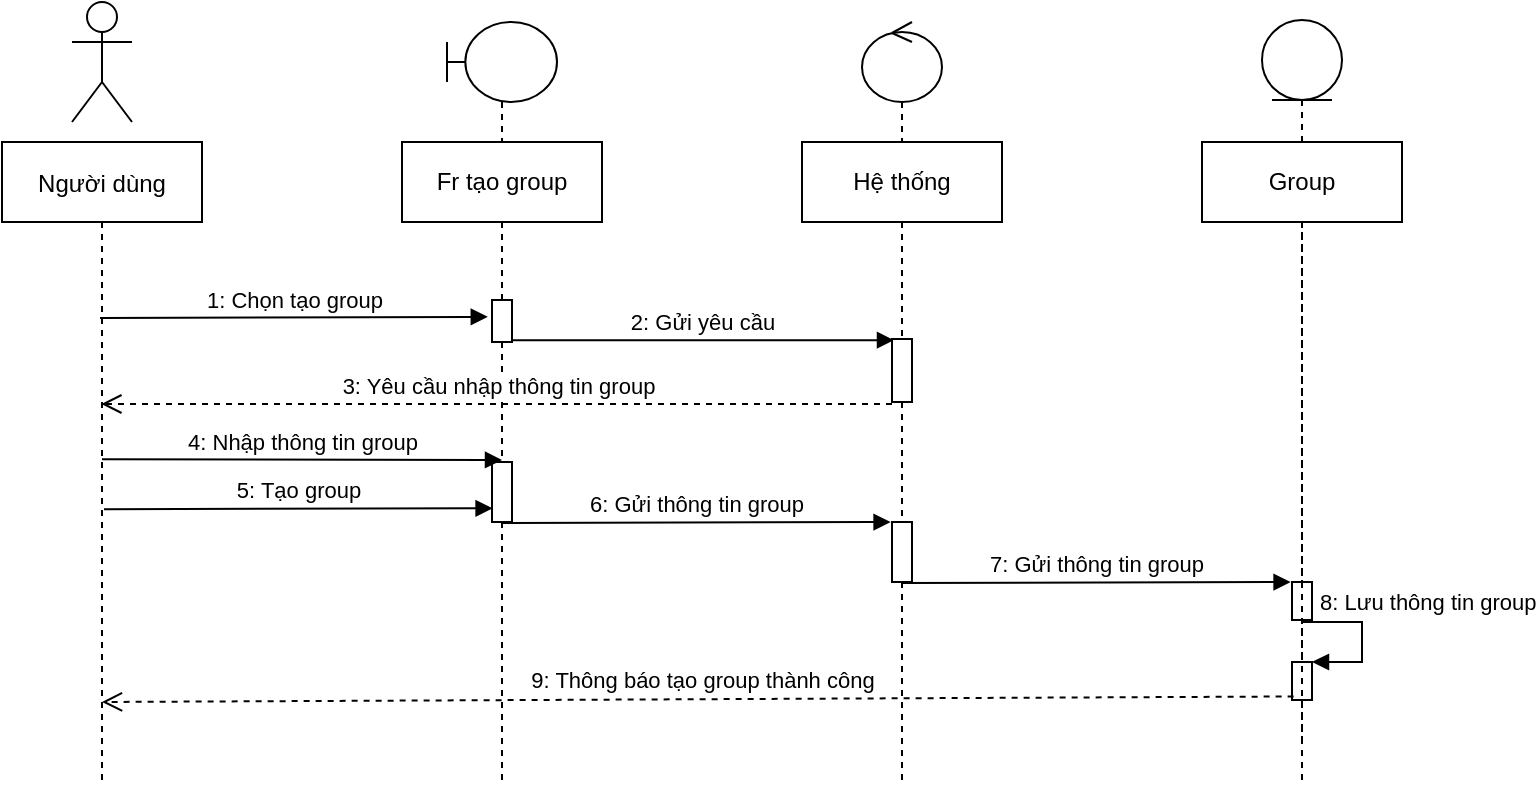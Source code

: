 <mxfile version="20.7.4" type="github">
  <diagram id="kgpKYQtTHZ0yAKxKKP6v" name="Page-1">
    <mxGraphModel dx="989" dy="534" grid="1" gridSize="10" guides="1" tooltips="1" connect="1" arrows="1" fold="1" page="1" pageScale="1" pageWidth="850" pageHeight="1100" math="0" shadow="0">
      <root>
        <mxCell id="0" />
        <mxCell id="1" parent="0" />
        <mxCell id="hhWWcO1jo0tHEgWKoWOL-1" value="Actor" style="shape=umlActor;verticalLabelPosition=bottom;verticalAlign=top;html=1;" vertex="1" parent="1">
          <mxGeometry x="95" y="120" width="30" height="60" as="geometry" />
        </mxCell>
        <mxCell id="hhWWcO1jo0tHEgWKoWOL-2" value="Người dùng" style="shape=umlLifeline;perimeter=lifelinePerimeter;container=1;collapsible=0;recursiveResize=0;rounded=0;shadow=0;strokeWidth=1;" vertex="1" parent="1">
          <mxGeometry x="60" y="190" width="100" height="320" as="geometry" />
        </mxCell>
        <mxCell id="hhWWcO1jo0tHEgWKoWOL-3" value="" style="shape=umlLifeline;participant=umlBoundary;perimeter=lifelinePerimeter;whiteSpace=wrap;html=1;container=1;collapsible=0;recursiveResize=0;verticalAlign=top;spacingTop=36;outlineConnect=0;" vertex="1" parent="1">
          <mxGeometry x="282.5" y="130" width="55" height="370" as="geometry" />
        </mxCell>
        <mxCell id="hhWWcO1jo0tHEgWKoWOL-4" value="" style="shape=umlLifeline;participant=umlControl;perimeter=lifelinePerimeter;whiteSpace=wrap;html=1;container=1;collapsible=0;recursiveResize=0;verticalAlign=top;spacingTop=36;outlineConnect=0;" vertex="1" parent="1">
          <mxGeometry x="490" y="130" width="40" height="360" as="geometry" />
        </mxCell>
        <mxCell id="hhWWcO1jo0tHEgWKoWOL-5" value="" style="shape=umlLifeline;participant=umlEntity;perimeter=lifelinePerimeter;whiteSpace=wrap;html=1;container=1;collapsible=0;recursiveResize=0;verticalAlign=top;spacingTop=36;outlineConnect=0;" vertex="1" parent="1">
          <mxGeometry x="690" y="129" width="40" height="361" as="geometry" />
        </mxCell>
        <mxCell id="hhWWcO1jo0tHEgWKoWOL-6" value="" style="html=1;points=[];perimeter=orthogonalPerimeter;" vertex="1" parent="hhWWcO1jo0tHEgWKoWOL-5">
          <mxGeometry x="15" y="281" width="10" height="19" as="geometry" />
        </mxCell>
        <mxCell id="hhWWcO1jo0tHEgWKoWOL-7" value="" style="html=1;points=[];perimeter=orthogonalPerimeter;" vertex="1" parent="hhWWcO1jo0tHEgWKoWOL-5">
          <mxGeometry x="15" y="321" width="10" height="19" as="geometry" />
        </mxCell>
        <mxCell id="hhWWcO1jo0tHEgWKoWOL-8" value="8: Lưu thông tin group" style="edgeStyle=orthogonalEdgeStyle;html=1;align=left;spacingLeft=2;endArrow=block;rounded=0;entryX=1;entryY=0;" edge="1" parent="hhWWcO1jo0tHEgWKoWOL-5" target="hhWWcO1jo0tHEgWKoWOL-7">
          <mxGeometry x="-0.867" y="10" relative="1" as="geometry">
            <mxPoint x="20" y="301" as="sourcePoint" />
            <Array as="points">
              <mxPoint x="50" y="301" />
            </Array>
            <mxPoint as="offset" />
          </mxGeometry>
        </mxCell>
        <mxCell id="hhWWcO1jo0tHEgWKoWOL-9" value="Fr tạo group" style="shape=umlLifeline;perimeter=lifelinePerimeter;whiteSpace=wrap;html=1;container=1;collapsible=0;recursiveResize=0;outlineConnect=0;" vertex="1" parent="1">
          <mxGeometry x="260" y="190" width="100" height="320" as="geometry" />
        </mxCell>
        <mxCell id="hhWWcO1jo0tHEgWKoWOL-10" value="" style="html=1;points=[];perimeter=orthogonalPerimeter;" vertex="1" parent="hhWWcO1jo0tHEgWKoWOL-9">
          <mxGeometry x="45" y="79" width="10" height="21" as="geometry" />
        </mxCell>
        <mxCell id="hhWWcO1jo0tHEgWKoWOL-11" value="" style="html=1;points=[];perimeter=orthogonalPerimeter;" vertex="1" parent="hhWWcO1jo0tHEgWKoWOL-9">
          <mxGeometry x="45" y="160" width="10" height="30" as="geometry" />
        </mxCell>
        <mxCell id="hhWWcO1jo0tHEgWKoWOL-12" value="Hệ thống" style="shape=umlLifeline;perimeter=lifelinePerimeter;whiteSpace=wrap;html=1;container=1;collapsible=0;recursiveResize=0;outlineConnect=0;" vertex="1" parent="1">
          <mxGeometry x="460" y="190" width="100" height="320" as="geometry" />
        </mxCell>
        <mxCell id="hhWWcO1jo0tHEgWKoWOL-13" value="2: Gửi yêu cầu" style="html=1;verticalAlign=bottom;endArrow=block;rounded=0;exitX=0.49;exitY=0.275;exitDx=0;exitDy=0;exitPerimeter=0;" edge="1" parent="hhWWcO1jo0tHEgWKoWOL-12">
          <mxGeometry x="-0.005" width="80" relative="1" as="geometry">
            <mxPoint x="-145" y="99.08" as="sourcePoint" />
            <mxPoint x="46" y="99.08" as="targetPoint" />
            <mxPoint as="offset" />
          </mxGeometry>
        </mxCell>
        <mxCell id="hhWWcO1jo0tHEgWKoWOL-14" value="" style="html=1;points=[];perimeter=orthogonalPerimeter;" vertex="1" parent="hhWWcO1jo0tHEgWKoWOL-12">
          <mxGeometry x="45" y="98.5" width="10" height="31.5" as="geometry" />
        </mxCell>
        <mxCell id="hhWWcO1jo0tHEgWKoWOL-15" value="3: Yêu cầu nhập thông tin group" style="html=1;verticalAlign=bottom;endArrow=open;dashed=1;endSize=8;rounded=0;" edge="1" parent="hhWWcO1jo0tHEgWKoWOL-12">
          <mxGeometry relative="1" as="geometry">
            <mxPoint x="45" y="131" as="sourcePoint" />
            <mxPoint x="-350.333" y="131.0" as="targetPoint" />
          </mxGeometry>
        </mxCell>
        <mxCell id="hhWWcO1jo0tHEgWKoWOL-16" value="" style="html=1;points=[];perimeter=orthogonalPerimeter;" vertex="1" parent="hhWWcO1jo0tHEgWKoWOL-12">
          <mxGeometry x="45" y="190" width="10" height="30" as="geometry" />
        </mxCell>
        <mxCell id="hhWWcO1jo0tHEgWKoWOL-17" value="1: Chọn tạo group" style="html=1;verticalAlign=bottom;endArrow=block;rounded=0;exitX=0.49;exitY=0.275;exitDx=0;exitDy=0;exitPerimeter=0;entryX=-0.21;entryY=0.401;entryDx=0;entryDy=0;entryPerimeter=0;" edge="1" parent="1" target="hhWWcO1jo0tHEgWKoWOL-10">
          <mxGeometry width="80" relative="1" as="geometry">
            <mxPoint x="109" y="278" as="sourcePoint" />
            <mxPoint x="300" y="278" as="targetPoint" />
          </mxGeometry>
        </mxCell>
        <mxCell id="hhWWcO1jo0tHEgWKoWOL-18" value="4: Nhập thông tin group" style="html=1;verticalAlign=bottom;endArrow=block;rounded=0;exitX=0.49;exitY=0.275;exitDx=0;exitDy=0;exitPerimeter=0;" edge="1" parent="1">
          <mxGeometry width="80" relative="1" as="geometry">
            <mxPoint x="110" y="348.58" as="sourcePoint" />
            <mxPoint x="310" y="349" as="targetPoint" />
          </mxGeometry>
        </mxCell>
        <mxCell id="hhWWcO1jo0tHEgWKoWOL-19" value="5: Tạo group" style="html=1;verticalAlign=bottom;endArrow=block;rounded=0;exitX=0.49;exitY=0.275;exitDx=0;exitDy=0;exitPerimeter=0;entryX=0.029;entryY=0.771;entryDx=0;entryDy=0;entryPerimeter=0;" edge="1" parent="1" target="hhWWcO1jo0tHEgWKoWOL-11">
          <mxGeometry width="80" relative="1" as="geometry">
            <mxPoint x="111" y="373.58" as="sourcePoint" />
            <mxPoint x="300" y="374" as="targetPoint" />
          </mxGeometry>
        </mxCell>
        <mxCell id="hhWWcO1jo0tHEgWKoWOL-20" value="6: Gửi thông tin group" style="html=1;verticalAlign=bottom;endArrow=block;rounded=0;exitX=0.49;exitY=0.275;exitDx=0;exitDy=0;exitPerimeter=0;entryX=0.029;entryY=0.771;entryDx=0;entryDy=0;entryPerimeter=0;" edge="1" parent="1">
          <mxGeometry width="80" relative="1" as="geometry">
            <mxPoint x="310" y="380.45" as="sourcePoint" />
            <mxPoint x="504.29" y="380.0" as="targetPoint" />
          </mxGeometry>
        </mxCell>
        <mxCell id="hhWWcO1jo0tHEgWKoWOL-21" value="7: Gửi thông tin group" style="html=1;verticalAlign=bottom;endArrow=block;rounded=0;exitX=0.49;exitY=0.275;exitDx=0;exitDy=0;exitPerimeter=0;entryX=0.029;entryY=0.771;entryDx=0;entryDy=0;entryPerimeter=0;" edge="1" parent="1">
          <mxGeometry width="80" relative="1" as="geometry">
            <mxPoint x="510" y="410.45" as="sourcePoint" />
            <mxPoint x="704.29" y="410" as="targetPoint" />
          </mxGeometry>
        </mxCell>
        <mxCell id="hhWWcO1jo0tHEgWKoWOL-22" value="9: Thông báo tạo group thành công" style="html=1;verticalAlign=bottom;endArrow=open;dashed=1;endSize=8;rounded=0;exitX=0.081;exitY=0.907;exitDx=0;exitDy=0;exitPerimeter=0;entryX=0.5;entryY=0.875;entryDx=0;entryDy=0;entryPerimeter=0;" edge="1" parent="1" source="hhWWcO1jo0tHEgWKoWOL-7" target="hhWWcO1jo0tHEgWKoWOL-2">
          <mxGeometry x="-0.007" y="-1" relative="1" as="geometry">
            <mxPoint x="510" y="360" as="sourcePoint" />
            <mxPoint x="430" y="360" as="targetPoint" />
            <mxPoint as="offset" />
          </mxGeometry>
        </mxCell>
        <mxCell id="hhWWcO1jo0tHEgWKoWOL-23" value="Group" style="shape=umlLifeline;perimeter=lifelinePerimeter;whiteSpace=wrap;html=1;container=1;collapsible=0;recursiveResize=0;outlineConnect=0;" vertex="1" parent="1">
          <mxGeometry x="660" y="190" width="100" height="320" as="geometry" />
        </mxCell>
      </root>
    </mxGraphModel>
  </diagram>
</mxfile>

